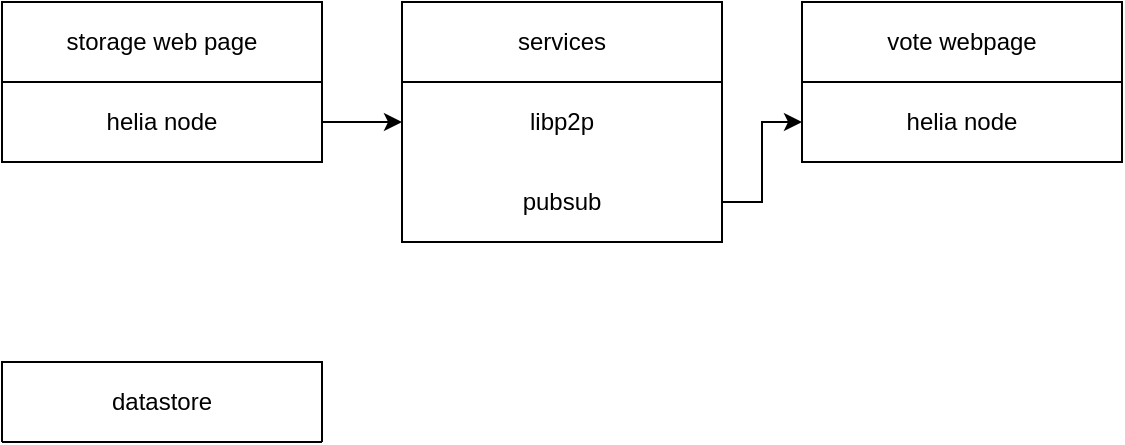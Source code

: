 <mxfile version="21.6.5" type="github">
  <diagram name="Page-1" id="ogbS0EG7GsWRE7YQvQPT">
    <mxGraphModel dx="630" dy="581" grid="1" gridSize="10" guides="1" tooltips="1" connect="1" arrows="1" fold="1" page="1" pageScale="1" pageWidth="827" pageHeight="1169" math="0" shadow="0">
      <root>
        <mxCell id="0" />
        <mxCell id="1" parent="0" />
        <mxCell id="VUuPAKUzkMLFk381Y8hw-1" value="datastore" style="swimlane;fontStyle=0;childLayout=stackLayout;horizontal=1;startSize=40;horizontalStack=0;resizeParent=1;resizeParentMax=0;resizeLast=0;collapsible=1;marginBottom=0;whiteSpace=wrap;html=1;rounded=0;" vertex="1" collapsed="1" parent="1">
          <mxGeometry x="240" y="420" width="160" height="40" as="geometry">
            <mxRectangle x="240" y="200" width="160" height="80" as="alternateBounds" />
          </mxGeometry>
        </mxCell>
        <mxCell id="VUuPAKUzkMLFk381Y8hw-2" value="content" style="text;html=1;strokeColor=none;fillColor=none;align=center;verticalAlign=middle;whiteSpace=wrap;rounded=0;" vertex="1" parent="VUuPAKUzkMLFk381Y8hw-1">
          <mxGeometry y="40" width="160" height="40" as="geometry" />
        </mxCell>
        <mxCell id="VUuPAKUzkMLFk381Y8hw-3" value="storage web page" style="swimlane;fontStyle=0;childLayout=stackLayout;horizontal=1;startSize=40;horizontalStack=0;resizeParent=1;resizeParentMax=0;resizeLast=0;collapsible=1;marginBottom=0;whiteSpace=wrap;html=1;rounded=0;" vertex="1" parent="1">
          <mxGeometry x="240" y="240" width="160" height="80" as="geometry">
            <mxRectangle x="240" y="240" width="160" height="40" as="alternateBounds" />
          </mxGeometry>
        </mxCell>
        <mxCell id="VUuPAKUzkMLFk381Y8hw-4" value="helia node" style="text;html=1;strokeColor=none;fillColor=none;align=center;verticalAlign=middle;whiteSpace=wrap;rounded=0;" vertex="1" parent="VUuPAKUzkMLFk381Y8hw-3">
          <mxGeometry y="40" width="160" height="40" as="geometry" />
        </mxCell>
        <mxCell id="VUuPAKUzkMLFk381Y8hw-8" value="vote webpage" style="swimlane;fontStyle=0;childLayout=stackLayout;horizontal=1;startSize=40;horizontalStack=0;resizeParent=1;resizeParentMax=0;resizeLast=0;collapsible=1;marginBottom=0;whiteSpace=wrap;html=1;rounded=0;" vertex="1" parent="1">
          <mxGeometry x="640" y="240" width="160" height="80" as="geometry">
            <mxRectangle x="280" y="320" width="160" height="40" as="alternateBounds" />
          </mxGeometry>
        </mxCell>
        <mxCell id="VUuPAKUzkMLFk381Y8hw-9" value="helia node" style="text;html=1;strokeColor=none;fillColor=none;align=center;verticalAlign=middle;whiteSpace=wrap;rounded=0;" vertex="1" parent="VUuPAKUzkMLFk381Y8hw-8">
          <mxGeometry y="40" width="160" height="40" as="geometry" />
        </mxCell>
        <mxCell id="VUuPAKUzkMLFk381Y8hw-12" value="services" style="swimlane;fontStyle=0;childLayout=stackLayout;horizontal=1;startSize=40;horizontalStack=0;resizeParent=1;resizeParentMax=0;resizeLast=0;collapsible=1;marginBottom=0;whiteSpace=wrap;html=1;rounded=0;" vertex="1" parent="1">
          <mxGeometry x="440" y="240" width="160" height="120" as="geometry">
            <mxRectangle x="280" y="320" width="160" height="40" as="alternateBounds" />
          </mxGeometry>
        </mxCell>
        <mxCell id="VUuPAKUzkMLFk381Y8hw-13" value="libp2p" style="text;html=1;strokeColor=none;fillColor=none;align=center;verticalAlign=middle;whiteSpace=wrap;rounded=0;" vertex="1" parent="VUuPAKUzkMLFk381Y8hw-12">
          <mxGeometry y="40" width="160" height="40" as="geometry" />
        </mxCell>
        <mxCell id="VUuPAKUzkMLFk381Y8hw-14" value="pubsub" style="text;html=1;strokeColor=none;fillColor=none;align=center;verticalAlign=middle;whiteSpace=wrap;rounded=0;" vertex="1" parent="VUuPAKUzkMLFk381Y8hw-12">
          <mxGeometry y="80" width="160" height="40" as="geometry" />
        </mxCell>
        <mxCell id="VUuPAKUzkMLFk381Y8hw-15" style="edgeStyle=orthogonalEdgeStyle;rounded=0;orthogonalLoop=1;jettySize=auto;html=1;entryX=0;entryY=0.5;entryDx=0;entryDy=0;" edge="1" parent="1" source="VUuPAKUzkMLFk381Y8hw-4" target="VUuPAKUzkMLFk381Y8hw-13">
          <mxGeometry relative="1" as="geometry" />
        </mxCell>
        <mxCell id="VUuPAKUzkMLFk381Y8hw-16" style="edgeStyle=orthogonalEdgeStyle;rounded=0;orthogonalLoop=1;jettySize=auto;html=1;entryX=0;entryY=0.5;entryDx=0;entryDy=0;" edge="1" parent="1" source="VUuPAKUzkMLFk381Y8hw-14" target="VUuPAKUzkMLFk381Y8hw-9">
          <mxGeometry relative="1" as="geometry" />
        </mxCell>
      </root>
    </mxGraphModel>
  </diagram>
</mxfile>
